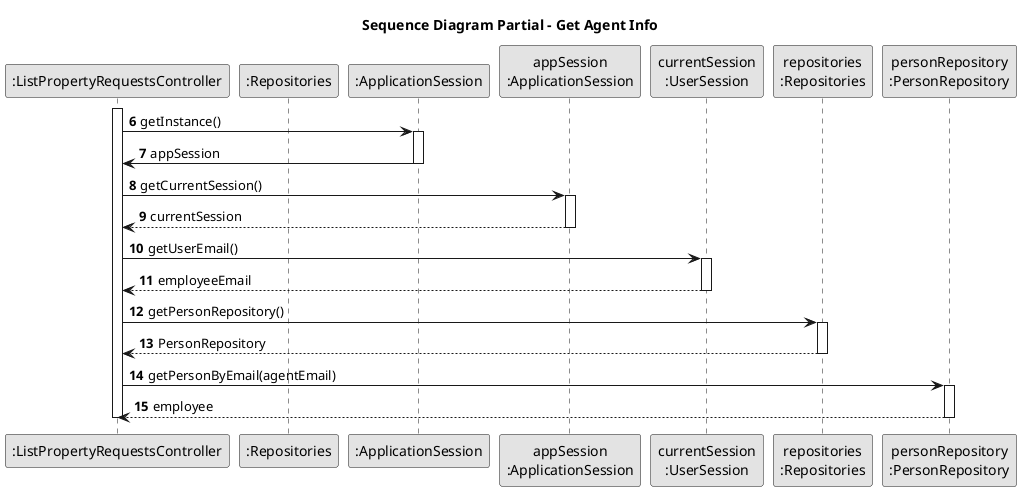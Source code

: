 @startuml Sequence Diagram Partial - List Property Request
skinparam monochrome true
skinparam packageStyle rectangle
skinparam shadowing false

title Sequence Diagram Partial - Get Agent Info
autonumber

'hide footbox
participant ":ListPropertyRequestsController" as CTRL
participant ":Repositories" as RepositorySingleton
participant ":ApplicationSession" as _APP
participant "appSession\n:ApplicationSession" as APP
participant "currentSession\n:UserSession" as SESSAO
participant "repositories\n:Repositories" as PLAT
participant "personRepository\n:PersonRepository" as PersonRepository

autonumber 6

activate CTRL
	CTRL -> _APP : getInstance()
	activate _APP
		_APP -> CTRL: appSession
	deactivate _APP

	CTRL -> APP: getCurrentSession()
	activate APP
		APP --> CTRL: currentSession
	deactivate APP

	CTRL -> SESSAO: getUserEmail()
	activate SESSAO
		SESSAO --> CTRL: employeeEmail
	deactivate SESSAO

	CTRL -> PLAT : getPersonRepository()
	activate PLAT
		PLAT --> CTRL : PersonRepository
	deactivate PLAT
	CTRL -> PersonRepository : getPersonByEmail(agentEmail)
	activate PersonRepository
		PersonRepository --> CTRL : employee
	deactivate PersonRepository
deactivate CTRL

@enduml